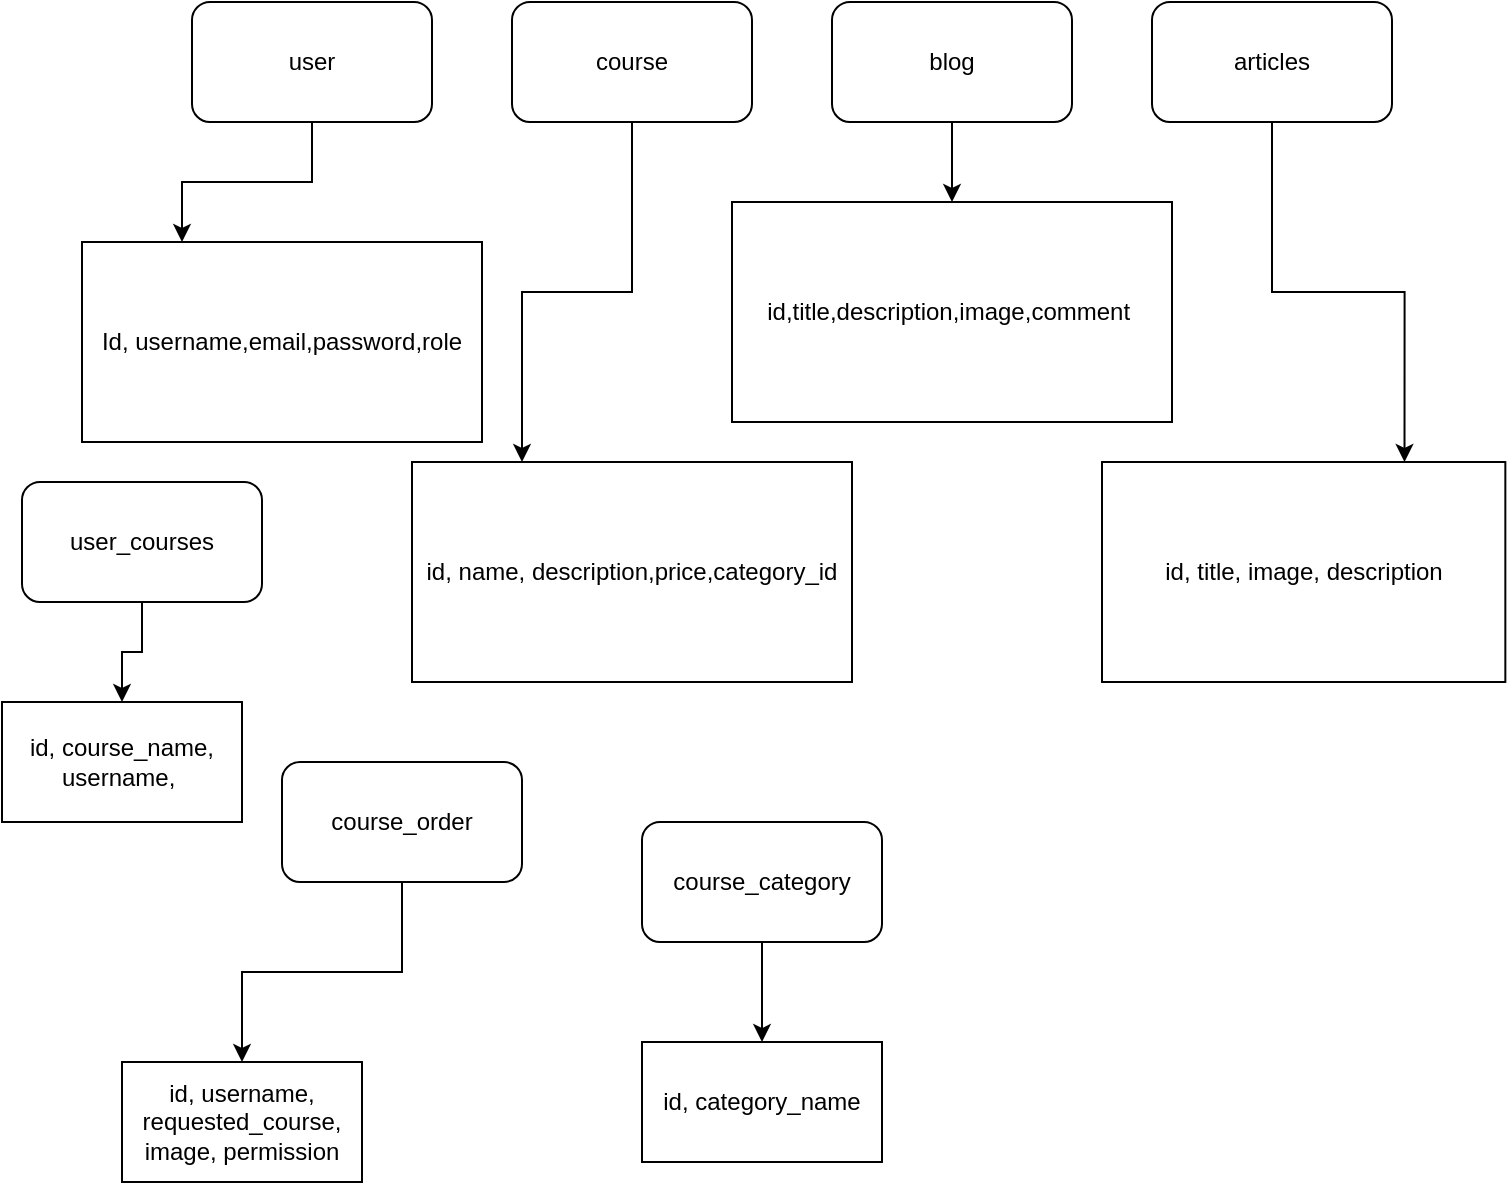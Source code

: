 <mxfile version="21.3.7" type="device">
  <diagram name="Page-1" id="R5yqif52rX2Gy5oui7s9">
    <mxGraphModel dx="1050" dy="581" grid="1" gridSize="10" guides="1" tooltips="1" connect="1" arrows="1" fold="1" page="1" pageScale="1" pageWidth="850" pageHeight="1100" math="0" shadow="0">
      <root>
        <mxCell id="0" />
        <mxCell id="1" parent="0" />
        <mxCell id="AAOTFsrDIz39ucT1Op2p-22" style="edgeStyle=orthogonalEdgeStyle;rounded=0;orthogonalLoop=1;jettySize=auto;html=1;exitX=0.5;exitY=1;exitDx=0;exitDy=0;entryX=0.25;entryY=0;entryDx=0;entryDy=0;" parent="1" source="AAOTFsrDIz39ucT1Op2p-13" target="AAOTFsrDIz39ucT1Op2p-21" edge="1">
          <mxGeometry relative="1" as="geometry" />
        </mxCell>
        <mxCell id="AAOTFsrDIz39ucT1Op2p-13" value="user" style="rounded=1;whiteSpace=wrap;html=1;" parent="1" vertex="1">
          <mxGeometry x="125" y="70" width="120" height="60" as="geometry" />
        </mxCell>
        <mxCell id="AAOTFsrDIz39ucT1Op2p-24" style="edgeStyle=orthogonalEdgeStyle;rounded=0;orthogonalLoop=1;jettySize=auto;html=1;exitX=0.5;exitY=1;exitDx=0;exitDy=0;entryX=0.25;entryY=0;entryDx=0;entryDy=0;" parent="1" source="AAOTFsrDIz39ucT1Op2p-14" target="AAOTFsrDIz39ucT1Op2p-23" edge="1">
          <mxGeometry relative="1" as="geometry" />
        </mxCell>
        <mxCell id="AAOTFsrDIz39ucT1Op2p-14" value="course" style="rounded=1;whiteSpace=wrap;html=1;" parent="1" vertex="1">
          <mxGeometry x="285" y="70" width="120" height="60" as="geometry" />
        </mxCell>
        <mxCell id="AAOTFsrDIz39ucT1Op2p-26" style="edgeStyle=orthogonalEdgeStyle;rounded=0;orthogonalLoop=1;jettySize=auto;html=1;exitX=0.5;exitY=1;exitDx=0;exitDy=0;" parent="1" source="AAOTFsrDIz39ucT1Op2p-15" target="AAOTFsrDIz39ucT1Op2p-25" edge="1">
          <mxGeometry relative="1" as="geometry" />
        </mxCell>
        <mxCell id="AAOTFsrDIz39ucT1Op2p-15" value="blog" style="rounded=1;whiteSpace=wrap;html=1;" parent="1" vertex="1">
          <mxGeometry x="445" y="70" width="120" height="60" as="geometry" />
        </mxCell>
        <mxCell id="AAOTFsrDIz39ucT1Op2p-36" style="edgeStyle=orthogonalEdgeStyle;rounded=0;orthogonalLoop=1;jettySize=auto;html=1;exitX=0.5;exitY=1;exitDx=0;exitDy=0;entryX=0.75;entryY=0;entryDx=0;entryDy=0;" parent="1" source="AAOTFsrDIz39ucT1Op2p-16" target="AAOTFsrDIz39ucT1Op2p-35" edge="1">
          <mxGeometry relative="1" as="geometry" />
        </mxCell>
        <mxCell id="AAOTFsrDIz39ucT1Op2p-16" value="articles" style="rounded=1;whiteSpace=wrap;html=1;" parent="1" vertex="1">
          <mxGeometry x="605" y="70" width="120" height="60" as="geometry" />
        </mxCell>
        <mxCell id="AAOTFsrDIz39ucT1Op2p-21" value="Id, username,email,password,role" style="rounded=0;whiteSpace=wrap;html=1;" parent="1" vertex="1">
          <mxGeometry x="70" y="190" width="200" height="100" as="geometry" />
        </mxCell>
        <mxCell id="AAOTFsrDIz39ucT1Op2p-23" value="id, name, description,price,category_id" style="rounded=0;whiteSpace=wrap;html=1;" parent="1" vertex="1">
          <mxGeometry x="235" y="300" width="220" height="110" as="geometry" />
        </mxCell>
        <mxCell id="AAOTFsrDIz39ucT1Op2p-25" value="id,title,description,image,comment&amp;nbsp;" style="rounded=0;whiteSpace=wrap;html=1;" parent="1" vertex="1">
          <mxGeometry x="395" y="170" width="220" height="110" as="geometry" />
        </mxCell>
        <mxCell id="AAOTFsrDIz39ucT1Op2p-35" value="id, title, image, description" style="rounded=0;whiteSpace=wrap;html=1;" parent="1" vertex="1">
          <mxGeometry x="580" y="300" width="201.67" height="110" as="geometry" />
        </mxCell>
        <mxCell id="3blhliKnB9hbtJyG72MQ-2" style="edgeStyle=orthogonalEdgeStyle;rounded=0;orthogonalLoop=1;jettySize=auto;html=1;exitX=0.5;exitY=1;exitDx=0;exitDy=0;" parent="1" source="3blhliKnB9hbtJyG72MQ-1" target="3blhliKnB9hbtJyG72MQ-3" edge="1">
          <mxGeometry relative="1" as="geometry">
            <mxPoint x="410" y="590" as="targetPoint" />
          </mxGeometry>
        </mxCell>
        <mxCell id="3blhliKnB9hbtJyG72MQ-1" value="course_category" style="rounded=1;whiteSpace=wrap;html=1;" parent="1" vertex="1">
          <mxGeometry x="350" y="480" width="120" height="60" as="geometry" />
        </mxCell>
        <mxCell id="3blhliKnB9hbtJyG72MQ-3" value="id, category_name" style="rounded=0;whiteSpace=wrap;html=1;" parent="1" vertex="1">
          <mxGeometry x="350" y="590" width="120" height="60" as="geometry" />
        </mxCell>
        <mxCell id="RlPnkMRdZwOKqR2YGrPy-5" style="edgeStyle=orthogonalEdgeStyle;rounded=0;orthogonalLoop=1;jettySize=auto;html=1;exitX=0.5;exitY=1;exitDx=0;exitDy=0;" edge="1" parent="1" source="RlPnkMRdZwOKqR2YGrPy-2" target="RlPnkMRdZwOKqR2YGrPy-8">
          <mxGeometry relative="1" as="geometry">
            <mxPoint x="90" y="450" as="targetPoint" />
          </mxGeometry>
        </mxCell>
        <mxCell id="RlPnkMRdZwOKqR2YGrPy-2" value="user_courses" style="rounded=1;whiteSpace=wrap;html=1;" vertex="1" parent="1">
          <mxGeometry x="40" y="310" width="120" height="60" as="geometry" />
        </mxCell>
        <mxCell id="RlPnkMRdZwOKqR2YGrPy-8" value="id, course_name, username,&amp;nbsp;" style="rounded=0;whiteSpace=wrap;html=1;" vertex="1" parent="1">
          <mxGeometry x="30" y="420" width="120" height="60" as="geometry" />
        </mxCell>
        <mxCell id="RlPnkMRdZwOKqR2YGrPy-10" style="edgeStyle=orthogonalEdgeStyle;rounded=0;orthogonalLoop=1;jettySize=auto;html=1;exitX=0.5;exitY=1;exitDx=0;exitDy=0;" edge="1" parent="1" source="RlPnkMRdZwOKqR2YGrPy-9" target="RlPnkMRdZwOKqR2YGrPy-11">
          <mxGeometry relative="1" as="geometry">
            <mxPoint x="150" y="630" as="targetPoint" />
          </mxGeometry>
        </mxCell>
        <mxCell id="RlPnkMRdZwOKqR2YGrPy-9" value="course_order" style="rounded=1;whiteSpace=wrap;html=1;" vertex="1" parent="1">
          <mxGeometry x="170" y="450" width="120" height="60" as="geometry" />
        </mxCell>
        <mxCell id="RlPnkMRdZwOKqR2YGrPy-11" value="id, username, requested_course, image, permission" style="rounded=0;whiteSpace=wrap;html=1;" vertex="1" parent="1">
          <mxGeometry x="90" y="600" width="120" height="60" as="geometry" />
        </mxCell>
      </root>
    </mxGraphModel>
  </diagram>
</mxfile>
